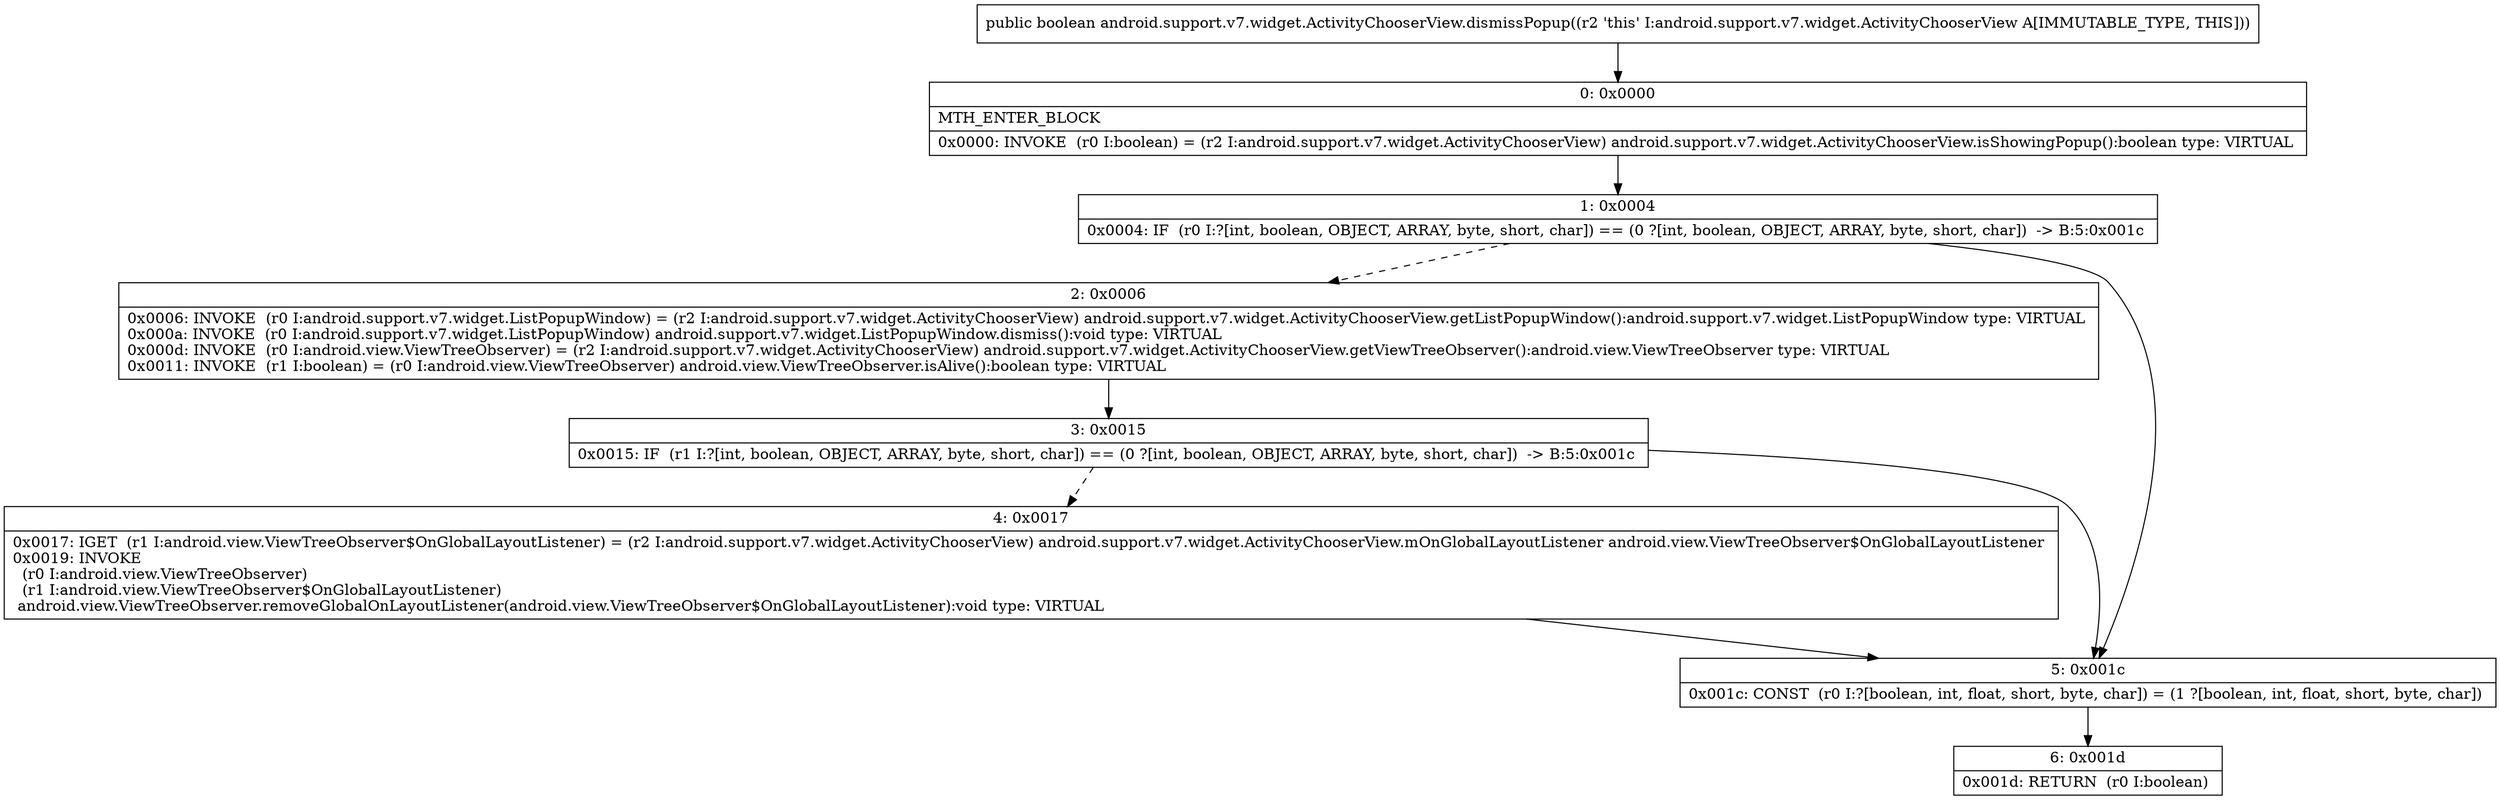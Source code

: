 digraph "CFG forandroid.support.v7.widget.ActivityChooserView.dismissPopup()Z" {
Node_0 [shape=record,label="{0\:\ 0x0000|MTH_ENTER_BLOCK\l|0x0000: INVOKE  (r0 I:boolean) = (r2 I:android.support.v7.widget.ActivityChooserView) android.support.v7.widget.ActivityChooserView.isShowingPopup():boolean type: VIRTUAL \l}"];
Node_1 [shape=record,label="{1\:\ 0x0004|0x0004: IF  (r0 I:?[int, boolean, OBJECT, ARRAY, byte, short, char]) == (0 ?[int, boolean, OBJECT, ARRAY, byte, short, char])  \-\> B:5:0x001c \l}"];
Node_2 [shape=record,label="{2\:\ 0x0006|0x0006: INVOKE  (r0 I:android.support.v7.widget.ListPopupWindow) = (r2 I:android.support.v7.widget.ActivityChooserView) android.support.v7.widget.ActivityChooserView.getListPopupWindow():android.support.v7.widget.ListPopupWindow type: VIRTUAL \l0x000a: INVOKE  (r0 I:android.support.v7.widget.ListPopupWindow) android.support.v7.widget.ListPopupWindow.dismiss():void type: VIRTUAL \l0x000d: INVOKE  (r0 I:android.view.ViewTreeObserver) = (r2 I:android.support.v7.widget.ActivityChooserView) android.support.v7.widget.ActivityChooserView.getViewTreeObserver():android.view.ViewTreeObserver type: VIRTUAL \l0x0011: INVOKE  (r1 I:boolean) = (r0 I:android.view.ViewTreeObserver) android.view.ViewTreeObserver.isAlive():boolean type: VIRTUAL \l}"];
Node_3 [shape=record,label="{3\:\ 0x0015|0x0015: IF  (r1 I:?[int, boolean, OBJECT, ARRAY, byte, short, char]) == (0 ?[int, boolean, OBJECT, ARRAY, byte, short, char])  \-\> B:5:0x001c \l}"];
Node_4 [shape=record,label="{4\:\ 0x0017|0x0017: IGET  (r1 I:android.view.ViewTreeObserver$OnGlobalLayoutListener) = (r2 I:android.support.v7.widget.ActivityChooserView) android.support.v7.widget.ActivityChooserView.mOnGlobalLayoutListener android.view.ViewTreeObserver$OnGlobalLayoutListener \l0x0019: INVOKE  \l  (r0 I:android.view.ViewTreeObserver)\l  (r1 I:android.view.ViewTreeObserver$OnGlobalLayoutListener)\l android.view.ViewTreeObserver.removeGlobalOnLayoutListener(android.view.ViewTreeObserver$OnGlobalLayoutListener):void type: VIRTUAL \l}"];
Node_5 [shape=record,label="{5\:\ 0x001c|0x001c: CONST  (r0 I:?[boolean, int, float, short, byte, char]) = (1 ?[boolean, int, float, short, byte, char]) \l}"];
Node_6 [shape=record,label="{6\:\ 0x001d|0x001d: RETURN  (r0 I:boolean) \l}"];
MethodNode[shape=record,label="{public boolean android.support.v7.widget.ActivityChooserView.dismissPopup((r2 'this' I:android.support.v7.widget.ActivityChooserView A[IMMUTABLE_TYPE, THIS])) }"];
MethodNode -> Node_0;
Node_0 -> Node_1;
Node_1 -> Node_2[style=dashed];
Node_1 -> Node_5;
Node_2 -> Node_3;
Node_3 -> Node_4[style=dashed];
Node_3 -> Node_5;
Node_4 -> Node_5;
Node_5 -> Node_6;
}

